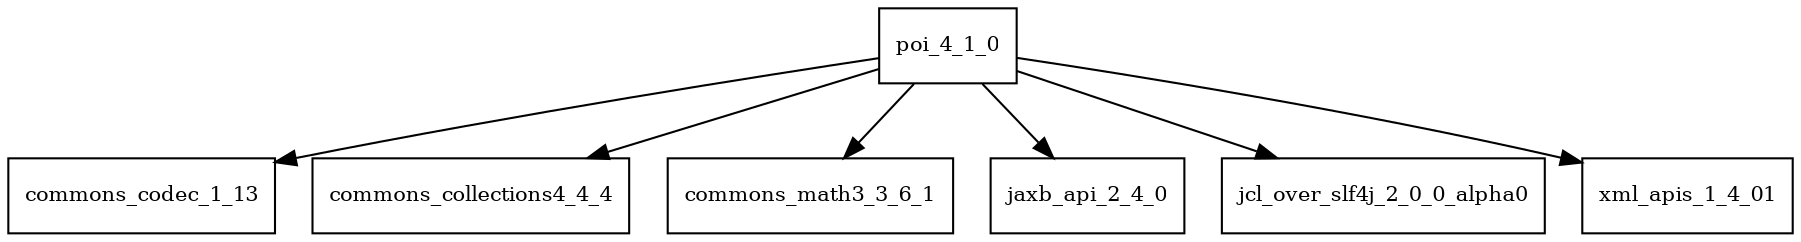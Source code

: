 digraph poi_4_1_0_dependencies {
  node [shape = box, fontsize=10.0];
  poi_4_1_0 -> commons_codec_1_13;
  poi_4_1_0 -> commons_collections4_4_4;
  poi_4_1_0 -> commons_math3_3_6_1;
  poi_4_1_0 -> jaxb_api_2_4_0;
  poi_4_1_0 -> jcl_over_slf4j_2_0_0_alpha0;
  poi_4_1_0 -> xml_apis_1_4_01;
}
